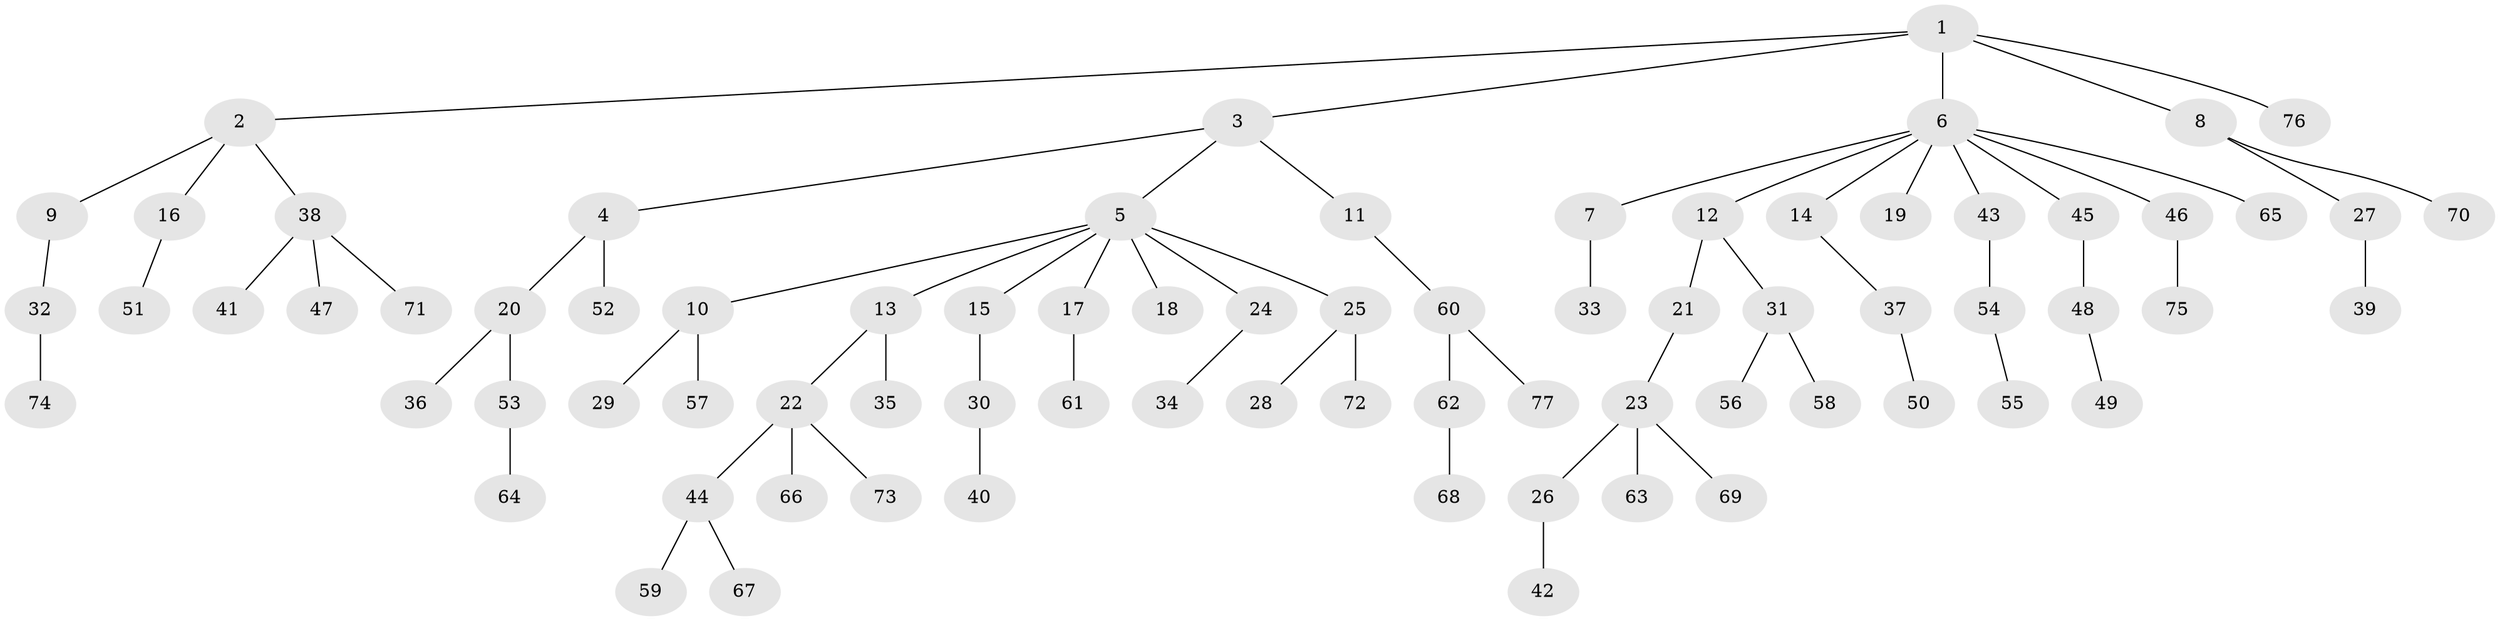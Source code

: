 // coarse degree distribution, {7: 0.02040816326530612, 4: 0.02040816326530612, 2: 0.2857142857142857, 8: 0.02040816326530612, 10: 0.02040816326530612, 1: 0.5714285714285714, 5: 0.02040816326530612, 3: 0.04081632653061224}
// Generated by graph-tools (version 1.1) at 2025/52/02/27/25 19:52:13]
// undirected, 77 vertices, 76 edges
graph export_dot {
graph [start="1"]
  node [color=gray90,style=filled];
  1;
  2;
  3;
  4;
  5;
  6;
  7;
  8;
  9;
  10;
  11;
  12;
  13;
  14;
  15;
  16;
  17;
  18;
  19;
  20;
  21;
  22;
  23;
  24;
  25;
  26;
  27;
  28;
  29;
  30;
  31;
  32;
  33;
  34;
  35;
  36;
  37;
  38;
  39;
  40;
  41;
  42;
  43;
  44;
  45;
  46;
  47;
  48;
  49;
  50;
  51;
  52;
  53;
  54;
  55;
  56;
  57;
  58;
  59;
  60;
  61;
  62;
  63;
  64;
  65;
  66;
  67;
  68;
  69;
  70;
  71;
  72;
  73;
  74;
  75;
  76;
  77;
  1 -- 2;
  1 -- 3;
  1 -- 6;
  1 -- 8;
  1 -- 76;
  2 -- 9;
  2 -- 16;
  2 -- 38;
  3 -- 4;
  3 -- 5;
  3 -- 11;
  4 -- 20;
  4 -- 52;
  5 -- 10;
  5 -- 13;
  5 -- 15;
  5 -- 17;
  5 -- 18;
  5 -- 24;
  5 -- 25;
  6 -- 7;
  6 -- 12;
  6 -- 14;
  6 -- 19;
  6 -- 43;
  6 -- 45;
  6 -- 46;
  6 -- 65;
  7 -- 33;
  8 -- 27;
  8 -- 70;
  9 -- 32;
  10 -- 29;
  10 -- 57;
  11 -- 60;
  12 -- 21;
  12 -- 31;
  13 -- 22;
  13 -- 35;
  14 -- 37;
  15 -- 30;
  16 -- 51;
  17 -- 61;
  20 -- 36;
  20 -- 53;
  21 -- 23;
  22 -- 44;
  22 -- 66;
  22 -- 73;
  23 -- 26;
  23 -- 63;
  23 -- 69;
  24 -- 34;
  25 -- 28;
  25 -- 72;
  26 -- 42;
  27 -- 39;
  30 -- 40;
  31 -- 56;
  31 -- 58;
  32 -- 74;
  37 -- 50;
  38 -- 41;
  38 -- 47;
  38 -- 71;
  43 -- 54;
  44 -- 59;
  44 -- 67;
  45 -- 48;
  46 -- 75;
  48 -- 49;
  53 -- 64;
  54 -- 55;
  60 -- 62;
  60 -- 77;
  62 -- 68;
}
